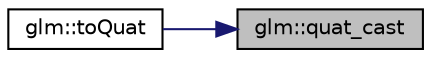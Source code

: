 digraph "glm::quat_cast"
{
 // LATEX_PDF_SIZE
  edge [fontname="Helvetica",fontsize="10",labelfontname="Helvetica",labelfontsize="10"];
  node [fontname="Helvetica",fontsize="10",shape=record];
  rankdir="RL";
  Node1 [label="glm::quat_cast",height=0.2,width=0.4,color="black", fillcolor="grey75", style="filled", fontcolor="black",tooltip=" "];
  Node1 -> Node2 [dir="back",color="midnightblue",fontsize="10",style="solid",fontname="Helvetica"];
  Node2 [label="glm::toQuat",height=0.2,width=0.4,color="black", fillcolor="white", style="filled",URL="$group__gtx__quaternion.html#gac9e3109ca60b644ce508d6b71a1697bc",tooltip=" "];
}
